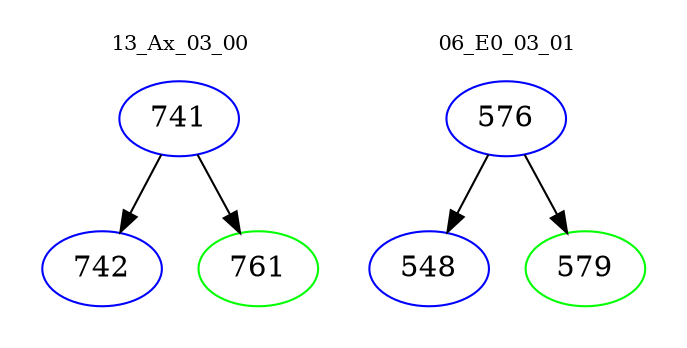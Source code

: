 digraph{
subgraph cluster_0 {
color = white
label = "13_Ax_03_00";
fontsize=10;
T0_741 [label="741", color="blue"]
T0_741 -> T0_742 [color="black"]
T0_742 [label="742", color="blue"]
T0_741 -> T0_761 [color="black"]
T0_761 [label="761", color="green"]
}
subgraph cluster_1 {
color = white
label = "06_E0_03_01";
fontsize=10;
T1_576 [label="576", color="blue"]
T1_576 -> T1_548 [color="black"]
T1_548 [label="548", color="blue"]
T1_576 -> T1_579 [color="black"]
T1_579 [label="579", color="green"]
}
}
